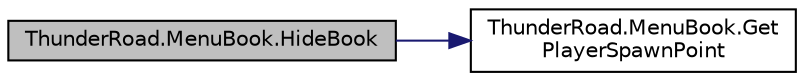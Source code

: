 digraph "ThunderRoad.MenuBook.HideBook"
{
 // LATEX_PDF_SIZE
  edge [fontname="Helvetica",fontsize="10",labelfontname="Helvetica",labelfontsize="10"];
  node [fontname="Helvetica",fontsize="10",shape=record];
  rankdir="LR";
  Node1 [label="ThunderRoad.MenuBook.HideBook",height=0.2,width=0.4,color="black", fillcolor="grey75", style="filled", fontcolor="black",tooltip=" "];
  Node1 -> Node2 [color="midnightblue",fontsize="10",style="solid",fontname="Helvetica"];
  Node2 [label="ThunderRoad.MenuBook.Get\lPlayerSpawnPoint",height=0.2,width=0.4,color="black", fillcolor="white", style="filled",URL="$class_thunder_road_1_1_menu_book.html#a7e1bbd1ab63d655117f649ce59cd1101",tooltip=" "];
}
